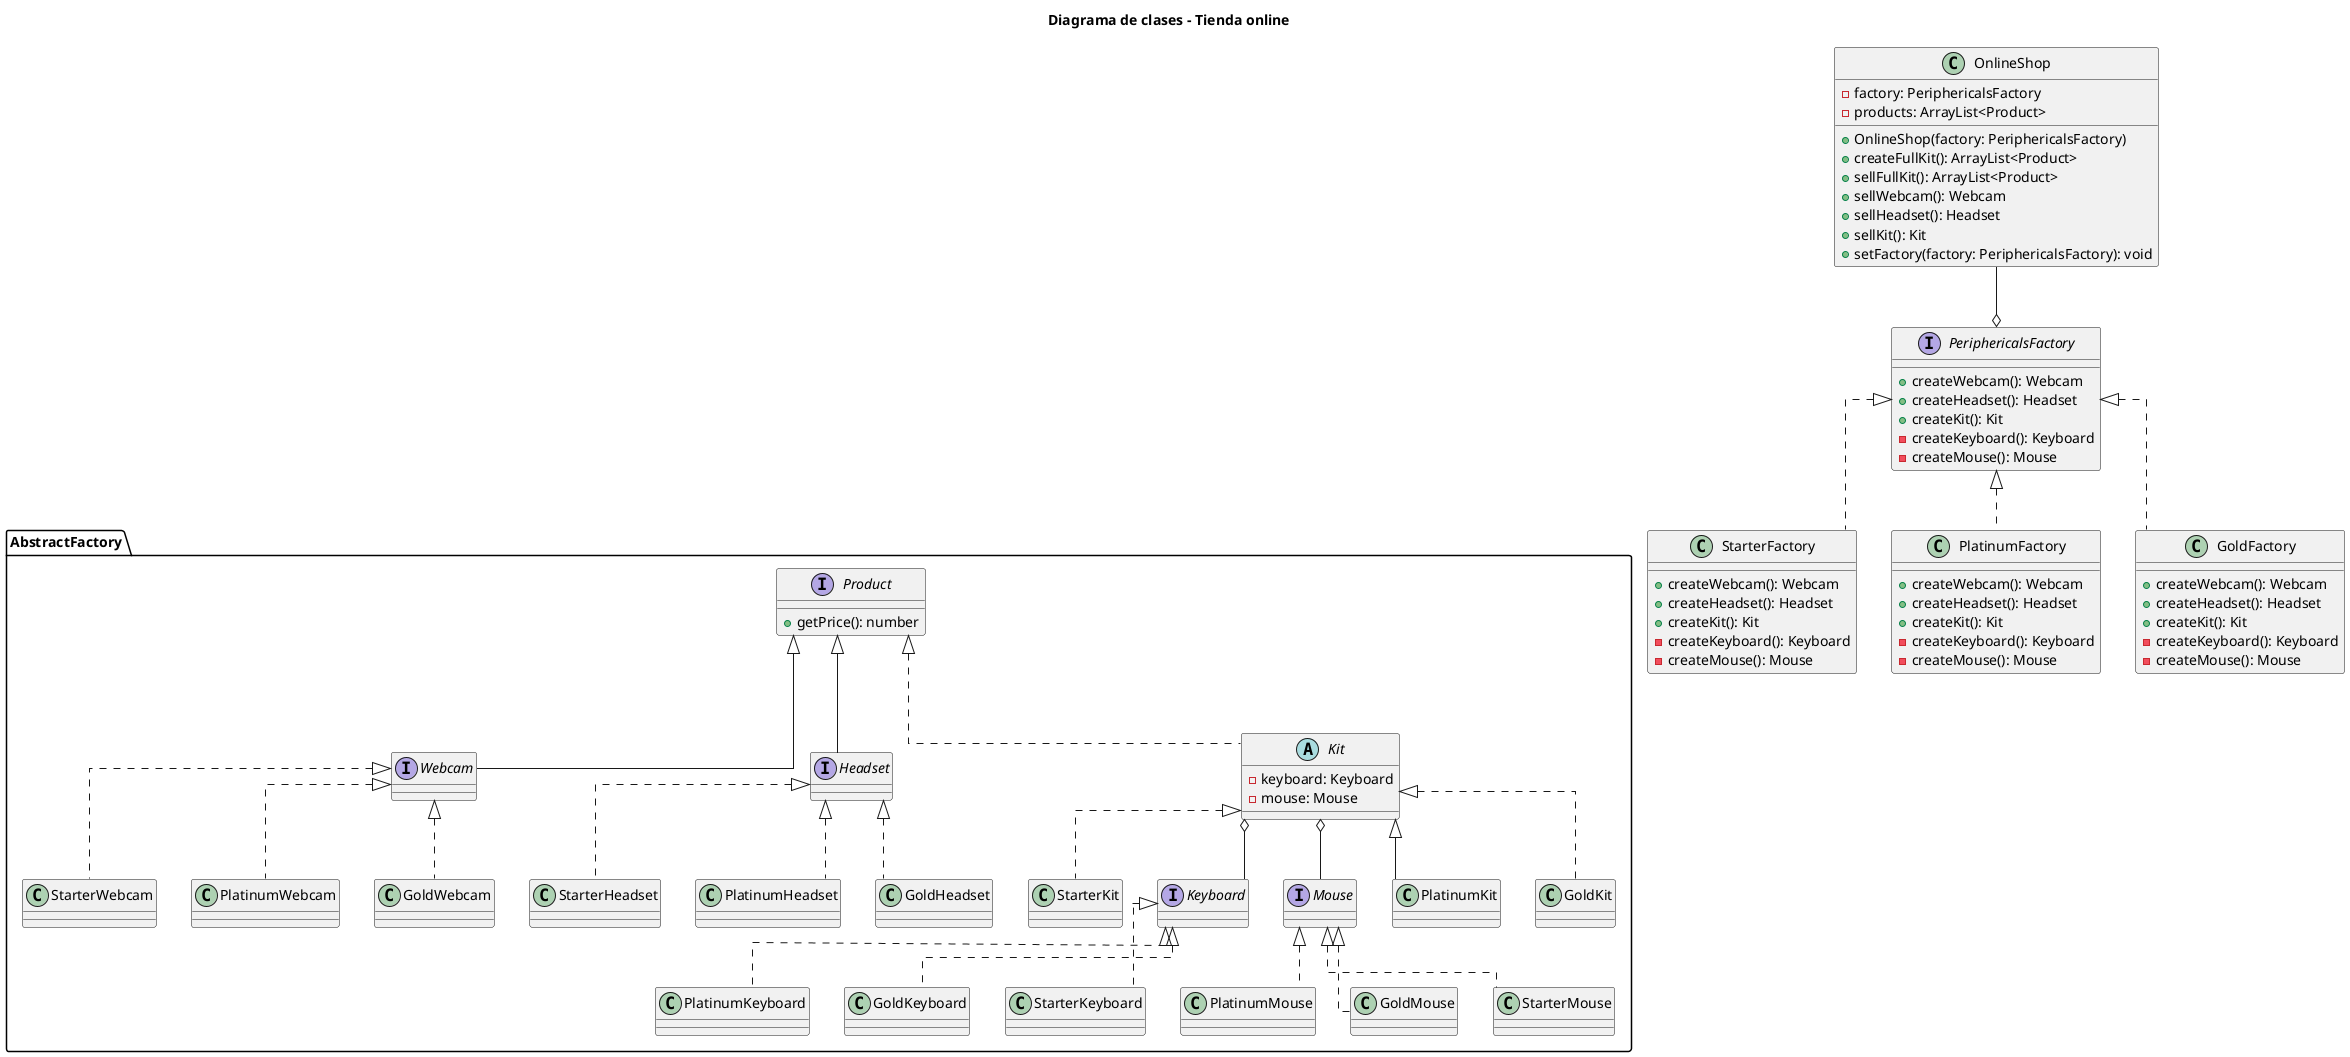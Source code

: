@startuml
'https://plantuml.com/class-diagram

skinparam Linetype ortho
title "Diagrama de clases - Tienda online"

package AbstractFactory {
    interface Product {
        + getPrice(): number
    }

    interface Webcam implements Product {
    }

    interface Headset implements Product {
    }

    abstract class Kit implements Product {
        - keyboard: Keyboard
        - mouse: Mouse
    }

    interface Keyboard {
    }

    interface Mouse {
    }

    class PlatinumWebcam implements Webcam {
    }

    class PlatinumHeadset implements Headset {
    }

    class PlatinumKit extends Kit {
    }

    class PlatinumKeyboard implements Keyboard {
    }

    class PlatinumMouse implements Mouse {
    }

    class GoldWebcam implements Webcam {
    }

    class GoldHeadset implements Headset {
    }

    class GoldKit implements Kit {
    }

    class GoldKeyboard implements Keyboard {
    }

    class GoldMouse implements Mouse {
    }

    class StarterWebcam implements Webcam {
    }

    class StarterHeadset implements Headset {
    }

    class StarterKit implements Kit {
    }

    class StarterKeyboard implements Keyboard {
    }

    class StarterMouse implements Mouse {
    }
}

class OnlineShop {
    - factory: PeriphericalsFactory
    - products: ArrayList<Product>

    + OnlineShop(factory: PeriphericalsFactory)
    + createFullKit(): ArrayList<Product>
    + sellFullKit(): ArrayList<Product>
    + sellWebcam(): Webcam
    + sellHeadset(): Headset
    + sellKit(): Kit
    + setFactory(factory: PeriphericalsFactory): void
}



interface PeriphericalsFactory {
    + createWebcam(): Webcam
    + createHeadset(): Headset
    + createKit(): Kit
    - createKeyboard(): Keyboard
    - createMouse(): Mouse
}

class PlatinumFactory implements PeriphericalsFactory {
    + createWebcam(): Webcam
    + createHeadset(): Headset
    + createKit(): Kit
    - createKeyboard(): Keyboard
    - createMouse(): Mouse
}

class GoldFactory implements PeriphericalsFactory {
    + createWebcam(): Webcam
    + createHeadset(): Headset
    + createKit(): Kit
    - createKeyboard(): Keyboard
    - createMouse(): Mouse
}
class StarterFactory implements PeriphericalsFactory {
    + createWebcam(): Webcam
    + createHeadset(): Headset
    + createKit(): Kit
    - createKeyboard(): Keyboard
    - createMouse(): Mouse
}



' relaciones

PeriphericalsFactory o-up- OnlineShop

'PlatinumWebcam <.up. PlatinumFactory
'PlatinumHeadset <.up. PlatinumFactory
'PlatinumKit <.up. PlatinumFactory

'GoldHeadset <.up. GoldFactory
'GoldWebcam <.up. GoldFactory
'GoldKit <.up. GoldFactory

'StarterHeadset <.up. StarterFactory
'StarterWebcam <.up. StarterFactory
'StarterKit <.up. StarterFactory

Webcam -[hidden]up- PlatinumFactory
Headset -[hidden]up- PlatinumFactory
Kit -[hidden]up- PlatinumFactory

Kit o-- Keyboard
Kit o-- Mouse

'PlatinumKeyboard <.. PlatinumKit
'PlatinumMouse <.. PlatinumKit

'GoldKeyboard <.. GoldKit
'GoldMouse <.. GoldKit

'StarterKeyboard <.. StarterKit
'StarterMouse <.. StarterKit
@enduml






